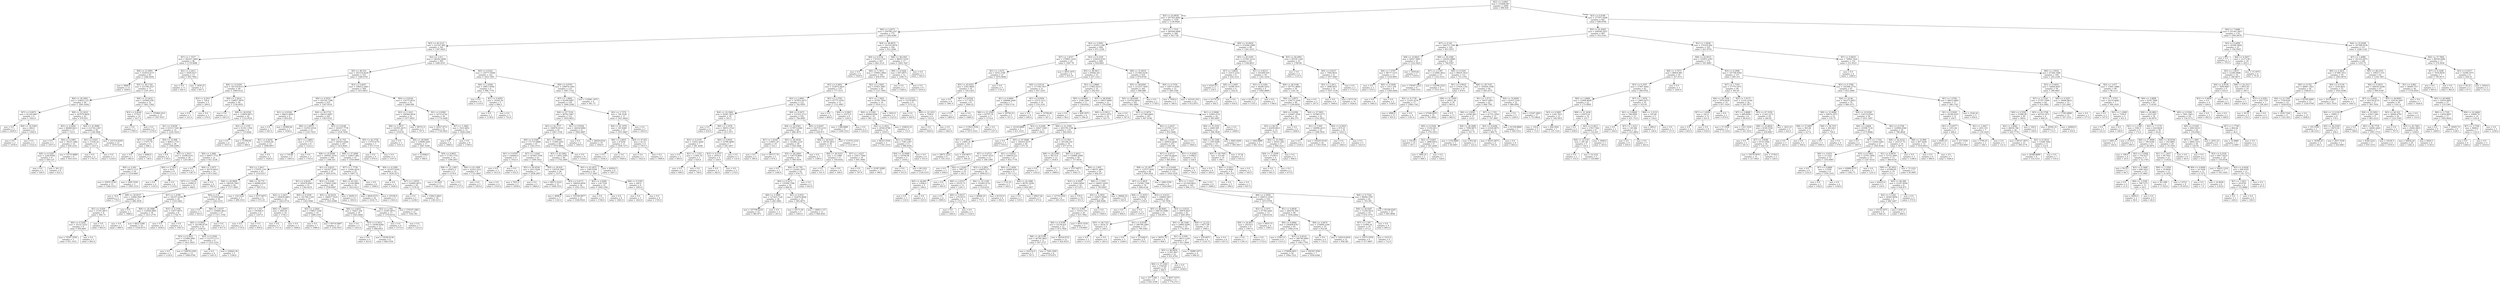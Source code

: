 digraph Tree {
node [shape=box] ;
0 [label="X[2] <= 3.0065\nmse = 332699.807\nsamples = 2000\nvalue = 996.929"] ;
1 [label="X[5] <= 43.8936\nmse = 297303.4083\nsamples = 1359\nvalue = 1136.9926"] ;
0 -> 1 [labeldistance=2.5, labelangle=45, headlabel="True"] ;
2 [label="X[6] <= 3.0273\nmse = 256789.2167\nsamples = 775\nvalue = 1282.6284"] ;
1 -> 2 ;
3 [label="X[5] <= 40.3122\nmse = 221167.462\nsamples = 591\nvalue = 1397.9425"] ;
2 -> 3 ;
4 [label="X[7] <= 1.7537\nmse = 292437.4469\nsamples = 96\nvalue = 1178.9688"] ;
3 -> 4 ;
5 [label="X[8] <= 21.0891\nmse = 252010.4157\nsamples = 83\nvalue = 1286.4458"] ;
4 -> 5 ;
6 [label="mse = 3888.0\nsamples = 12\nvalue = 1850.0"] ;
5 -> 6 ;
7 [label="X[5] <= 40.1742\nmse = 231196.5527\nsamples = 71\nvalue = 1191.1972"] ;
5 -> 7 ;
8 [label="X[4] <= 20.3962\nmse = 234023.122\nsamples = 49\nvalue = 1061.0204"] ;
7 -> 8 ;
9 [label="X[7] <= 0.8072\nmse = 41220.6667\nsamples = 6\nvalue = 1643.0"] ;
8 -> 9 ;
10 [label="mse = 0.0\nsamples = 2\nvalue = 1929.0"] ;
9 -> 10 ;
11 [label="X[4] <= 16.5564\nmse = 484.0\nsamples = 4\nvalue = 1500.0"] ;
9 -> 11 ;
12 [label="mse = 0.0\nsamples = 2\nvalue = 1478.0"] ;
11 -> 12 ;
13 [label="mse = 0.0\nsamples = 2\nvalue = 1522.0"] ;
11 -> 13 ;
14 [label="X[8] <= 23.2632\nmse = 207070.8026\nsamples = 43\nvalue = 979.814"] ;
8 -> 14 ;
15 [label="X[3] <= 0.2644\nmse = 88468.9412\nsamples = 17\nvalue = 722.0"] ;
14 -> 15 ;
16 [label="mse = 0.0\nsamples = 3\nvalue = 1057.0"] ;
15 -> 16 ;
17 [label="X[0] <= 0.5901\nmse = 78225.1684\nsamples = 14\nvalue = 650.2143"] ;
15 -> 17 ;
18 [label="X[0] <= 0.5245\nmse = 2240.8594\nsamples = 8\nvalue = 449.125"] ;
17 -> 18 ;
19 [label="mse = 0.0\nsamples = 2\nvalue = 526.0"] ;
18 -> 19 ;
20 [label="mse = 361.25\nsamples = 6\nvalue = 423.5"] ;
18 -> 20 ;
21 [label="mse = 53733.8889\nsamples = 6\nvalue = 918.3333"] ;
17 -> 21 ;
22 [label="X[4] <= 41.9086\nmse = 212742.2367\nsamples = 26\nvalue = 1148.3846"] ;
14 -> 22 ;
23 [label="X[1] <= 0.825\nmse = 72336.24\nsamples = 5\nvalue = 1437.6"] ;
22 -> 23 ;
24 [label="mse = 0.0\nsamples = 2\nvalue = 1767.0"] ;
23 -> 24 ;
25 [label="mse = 0.0\nsamples = 3\nvalue = 1218.0"] ;
23 -> 25 ;
26 [label="mse = 221514.8209\nsamples = 21\nvalue = 1079.5238"] ;
22 -> 26 ;
27 [label="X[8] <= 23.2632\nmse = 103092.936\nsamples = 22\nvalue = 1481.1364"] ;
7 -> 27 ;
28 [label="X[3] <= 0.4244\nmse = 5776.0\nsamples = 10\nvalue = 1617.0"] ;
27 -> 28 ;
29 [label="mse = 0.0\nsamples = 2\nvalue = 1769.0"] ;
28 -> 29 ;
30 [label="mse = 0.0\nsamples = 8\nvalue = 1579.0"] ;
28 -> 30 ;
31 [label="mse = 155989.2431\nsamples = 12\nvalue = 1367.9167"] ;
27 -> 31 ;
32 [label="X[2] <= 2.2611\nmse = 5928.0237\nsamples = 13\nvalue = 492.7692"] ;
4 -> 32 ;
33 [label="mse = 0.0\nsamples = 11\nvalue = 461.0"] ;
32 -> 33 ;
34 [label="mse = 2450.25\nsamples = 2\nvalue = 667.5"] ;
32 -> 34 ;
35 [label="X[2] <= 2.411\nmse = 196242.6096\nsamples = 495\nvalue = 1440.4101"] ;
3 -> 35 ;
36 [label="X[5] <= 40.535\nmse = 203316.9229\nsamples = 353\nvalue = 1366.0793"] ;
35 -> 36 ;
37 [label="X[4] <= 12.6293\nmse = 181318.9313\nsamples = 49\nvalue = 1069.6122"] ;
36 -> 37 ;
38 [label="X[3] <= 0.2911\nmse = 726.0\nsamples = 5\nvalue = 309.0"] ;
37 -> 38 ;
39 [label="mse = 0.0\nsamples = 3\nvalue = 331.0"] ;
38 -> 39 ;
40 [label="mse = 0.0\nsamples = 2\nvalue = 276.0"] ;
38 -> 40 ;
41 [label="X[6] <= 2.3614\nmse = 128627.9979\nsamples = 44\nvalue = 1156.0455"] ;
37 -> 41 ;
42 [label="mse = 0.0\nsamples = 2\nvalue = 1851.0"] ;
41 -> 42 ;
43 [label="X[8] <= 26.0356\nmse = 110659.8073\nsamples = 42\nvalue = 1122.9524"] ;
41 -> 43 ;
44 [label="X[1] <= 0.9258\nmse = 63315.7245\nsamples = 33\nvalue = 1229.1818"] ;
43 -> 44 ;
45 [label="X[7] <= 1.6328\nmse = 17075.76\nsamples = 5\nvalue = 886.2"] ;
44 -> 45 ;
46 [label="mse = 0.0\nsamples = 3\nvalue = 985.0"] ;
45 -> 46 ;
47 [label="mse = 6084.0\nsamples = 2\nvalue = 738.0"] ;
45 -> 47 ;
48 [label="X[4] <= 33.098\nmse = 46815.1735\nsamples = 28\nvalue = 1290.4286"] ;
44 -> 48 ;
49 [label="mse = 0.0\nsamples = 2\nvalue = 1745.0"] ;
48 -> 49 ;
50 [label="X[2] <= 2.2011\nmse = 33298.6331\nsamples = 26\nvalue = 1255.4615"] ;
48 -> 50 ;
51 [label="X[0] <= 0.582\nmse = 34672.1111\nsamples = 18\nvalue = 1319.6667"] ;
50 -> 51 ;
52 [label="mse = 33879.3156\nsamples = 15\nvalue = 1284.5333"] ;
51 -> 52 ;
53 [label="mse = 1605.5556\nsamples = 3\nvalue = 1495.3333"] ;
51 -> 53 ;
54 [label="X[6] <= 2.7262\nmse = 64.0\nsamples = 8\nvalue = 1111.0"] ;
50 -> 54 ;
55 [label="mse = 0.0\nsamples = 4\nvalue = 1103.0"] ;
54 -> 55 ;
56 [label="mse = 0.0\nsamples = 4\nvalue = 1119.0"] ;
54 -> 56 ;
57 [label="X[2] <= 2.1105\nmse = 91161.1358\nsamples = 9\nvalue = 733.4444"] ;
43 -> 57 ;
58 [label="mse = 0.0\nsamples = 4\nvalue = 1037.0"] ;
57 -> 58 ;
59 [label="mse = 31399.84\nsamples = 5\nvalue = 490.6"] ;
57 -> 59 ;
60 [label="X[3] <= 0.4457\nmse = 190412.2483\nsamples = 304\nvalue = 1413.8651"] ;
36 -> 60 ;
61 [label="X[0] <= 0.5035\nmse = 192192.7286\nsamples = 253\nvalue = 1367.0514"] ;
60 -> 61 ;
62 [label="X[1] <= 0.9104\nmse = 96833.4844\nsamples = 8\nvalue = 850.625"] ;
61 -> 62 ;
63 [label="mse = 0.0\nsamples = 3\nvalue = 541.0"] ;
62 -> 63 ;
64 [label="mse = 62900.64\nsamples = 5\nvalue = 1036.4"] ;
62 -> 64 ;
65 [label="X[4] <= 36.1732\nmse = 186313.6947\nsamples = 245\nvalue = 1383.9143"] ;
61 -> 65 ;
66 [label="X[6] <= 2.6979\nmse = 152553.9334\nsamples = 31\nvalue = 1143.7419"] ;
65 -> 66 ;
67 [label="X[1] <= 0.9258\nmse = 125493.69\nsamples = 23\nvalue = 1008.6957"] ;
66 -> 67 ;
68 [label="X[6] <= 2.3681\nmse = 50057.7732\nsamples = 21\nvalue = 921.5238"] ;
67 -> 68 ;
69 [label="mse = 0.0\nsamples = 2\nvalue = 1387.0"] ;
68 -> 69 ;
70 [label="X[6] <= 2.5071\nmse = 30119.0914\nsamples = 19\nvalue = 872.5263"] ;
68 -> 70 ;
71 [label="X[7] <= 1.5152\nmse = 25982.0\nsamples = 13\nvalue = 948.0"] ;
70 -> 71 ;
72 [label="mse = 16.0\nsamples = 2\nvalue = 770.0"] ;
71 -> 72 ;
73 [label="X[8] <= 29.6537\nmse = 23894.9587\nsamples = 11\nvalue = 980.3636"] ;
71 -> 73 ;
74 [label="X[1] <= 0.829\nmse = 27101.6875\nsamples = 8\nvalue = 940.75"] ;
73 -> 74 ;
75 [label="X[0] <= 0.5204\nmse = 35122.2222\nsamples = 6\nvalue = 956.6667"] ;
74 -> 75 ;
76 [label="mse = 70187.5556\nsamples = 3\nvalue = 951.3333"] ;
75 -> 76 ;
77 [label="mse = 0.0\nsamples = 3\nvalue = 962.0"] ;
75 -> 77 ;
78 [label="mse = 0.0\nsamples = 2\nvalue = 893.0"] ;
74 -> 78 ;
79 [label="mse = 0.0\nsamples = 3\nvalue = 1086.0"] ;
73 -> 79 ;
80 [label="mse = 0.0\nsamples = 6\nvalue = 709.0"] ;
70 -> 80 ;
81 [label="mse = 0.0\nsamples = 2\nvalue = 1924.0"] ;
67 -> 81 ;
82 [label="X[7] <= 1.6802\nmse = 27175.0\nsamples = 8\nvalue = 1532.0"] ;
66 -> 82 ;
83 [label="mse = 739.84\nsamples = 5\nvalue = 1405.4"] ;
82 -> 83 ;
84 [label="mse = 0.0\nsamples = 3\nvalue = 1743.0"] ;
82 -> 84 ;
85 [label="X[3] <= 0.4148\nmse = 181637.7778\nsamples = 214\nvalue = 1418.7056"] ;
65 -> 85 ;
86 [label="X[4] <= 41.703\nmse = 180325.4384\nsamples = 207\nvalue = 1433.8261"] ;
85 -> 86 ;
87 [label="X[8] <= 25.4568\nmse = 190545.3319\nsamples = 160\nvalue = 1398.325"] ;
86 -> 87 ;
88 [label="X[2] <= 2.2611\nmse = 175035.1101\nsamples = 63\nvalue = 1310.0317"] ;
87 -> 88 ;
89 [label="X[8] <= 20.9909\nmse = 148329.7063\nsamples = 56\nvalue = 1377.5893"] ;
88 -> 89 ;
90 [label="X[7] <= 1.4788\nmse = 105357.6109\nsamples = 26\nvalue = 1510.3462"] ;
89 -> 90 ;
91 [label="X[8] <= 20.3086\nmse = 114504.0895\nsamples = 18\nvalue = 1413.2778"] ;
90 -> 91 ;
92 [label="mse = 0.0\nsamples = 2\nvalue = 488.0"] ;
91 -> 92 ;
93 [label="mse = 8422.5586\nsamples = 16\nvalue = 1528.9375"] ;
91 -> 93 ;
94 [label="X[3] <= 0.3106\nmse = 15877.6875\nsamples = 8\nvalue = 1728.75"] ;
90 -> 94 ;
95 [label="mse = 0.0\nsamples = 6\nvalue = 1656.0"] ;
94 -> 95 ;
96 [label="mse = 0.0\nsamples = 2\nvalue = 1947.0"] ;
94 -> 96 ;
97 [label="X[0] <= 0.6\nmse = 157059.8489\nsamples = 30\nvalue = 1262.5333"] ;
89 -> 97 ;
98 [label="mse = 0.0\nsamples = 3\nvalue = 823.0"] ;
97 -> 98 ;
99 [label="X[6] <= 2.6337\nmse = 150660.3813\nsamples = 27\nvalue = 1311.3704"] ;
97 -> 99 ;
100 [label="X[0] <= 0.6652\nmse = 141596.8736\nsamples = 25\nvalue = 1350.92"] ;
99 -> 100 ;
101 [label="X[3] <= 0.2831\nmse = 133484.4961\nsamples = 16\nvalue = 1421.5625"] ;
100 -> 101 ;
102 [label="mse = 0.0\nsamples = 3\nvalue = 1129.0"] ;
101 -> 102 ;
103 [label="mse = 139978.2249\nsamples = 13\nvalue = 1489.0769"] ;
101 -> 103 ;
104 [label="X[3] <= 0.3294\nmse = 131375.1111\nsamples = 9\nvalue = 1225.3333"] ;
100 -> 104 ;
105 [label="mse = 0.0\nsamples = 4\nvalue = 1261.0"] ;
104 -> 105 ;
106 [label="mse = 234643.36\nsamples = 5\nvalue = 1196.8"] ;
104 -> 106 ;
107 [label="mse = 0.0\nsamples = 2\nvalue = 817.0"] ;
99 -> 107 ;
108 [label="X[8] <= 20.774\nmse = 60068.8163\nsamples = 7\nvalue = 769.5714"] ;
88 -> 108 ;
109 [label="mse = 150.2222\nsamples = 3\nvalue = 499.3333"] ;
108 -> 109 ;
110 [label="mse = 9157.6875\nsamples = 4\nvalue = 972.25"] ;
108 -> 110 ;
111 [label="X[1] <= 0.8225\nmse = 192267.3345\nsamples = 97\nvalue = 1455.6701"] ;
87 -> 111 ;
112 [label="X[1] <= 0.8224\nmse = 185476.6943\nsamples = 51\nvalue = 1362.8235"] ;
111 -> 112 ;
113 [label="X[2] <= 2.2611\nmse = 100439.0663\nsamples = 14\nvalue = 1625.0714"] ;
112 -> 113 ;
114 [label="X[7] <= 1.553\nmse = 191844.0\nsamples = 4\nvalue = 1297.0"] ;
113 -> 114 ;
115 [label="mse = 0.0\nsamples = 2\nvalue = 1735.0"] ;
114 -> 115 ;
116 [label="mse = 0.0\nsamples = 2\nvalue = 859.0"] ;
114 -> 116 ;
117 [label="X[6] <= 2.8403\nmse = 3603.81\nsamples = 10\nvalue = 1756.3"] ;
113 -> 117 ;
118 [label="mse = 0.0\nsamples = 7\nvalue = 1717.0"] ;
117 -> 118 ;
119 [label="mse = 0.0\nsamples = 3\nvalue = 1848.0"] ;
117 -> 119 ;
120 [label="X[0] <= 0.5256\nmse = 181784.1329\nsamples = 37\nvalue = 1263.5946"] ;
112 -> 120 ;
121 [label="X[2] <= 2.2926\nmse = 178857.5346\nsamples = 19\nvalue = 1489.2105"] ;
120 -> 121 ;
122 [label="mse = 0.0\nsamples = 7\nvalue = 1980.0"] ;
121 -> 122 ;
123 [label="mse = 60716.9097\nsamples = 12\nvalue = 1202.9167"] ;
121 -> 123 ;
124 [label="X[6] <= 2.8251\nmse = 74427.358\nsamples = 18\nvalue = 1025.4444"] ;
120 -> 124 ;
125 [label="mse = 0.0\nsamples = 5\nvalue = 1433.0"] ;
124 -> 125 ;
126 [label="X[3] <= 0.3612\nmse = 14596.8284\nsamples = 13\nvalue = 868.6923"] ;
124 -> 126 ;
127 [label="mse = 0.0\nsamples = 4\nvalue = 923.0"] ;
126 -> 127 ;
128 [label="mse = 19190.9136\nsamples = 9\nvalue = 844.5556"] ;
126 -> 128 ;
129 [label="X[3] <= 0.3292\nmse = 179642.2382\nsamples = 46\nvalue = 1558.6087"] ;
111 -> 129 ;
130 [label="X[5] <= 42.8219\nmse = 188427.7024\nsamples = 34\nvalue = 1455.0588"] ;
129 -> 130 ;
131 [label="X[2] <= 2.182\nmse = 32387.4675\nsamples = 13\nvalue = 1378.6154"] ;
130 -> 131 ;
132 [label="mse = 0.0\nsamples = 6\nvalue = 1573.0"] ;
131 -> 132 ;
133 [label="mse = 0.0\nsamples = 7\nvalue = 1212.0"] ;
131 -> 133 ;
134 [label="mse = 279167.1882\nsamples = 21\nvalue = 1502.381"] ;
130 -> 134 ;
135 [label="mse = 38291.0\nsamples = 12\nvalue = 1852.0"] ;
129 -> 135 ;
136 [label="X[8] <= 37.5848\nmse = 126637.962\nsamples = 47\nvalue = 1554.6809"] ;
86 -> 136 ;
137 [label="X[7] <= 1.7738\nmse = 15444.4416\nsamples = 25\nvalue = 1667.72"] ;
136 -> 137 ;
138 [label="X[4] <= 43.324\nmse = 12144.9806\nsamples = 19\nvalue = 1623.4211"] ;
137 -> 138 ;
139 [label="mse = 8820.9375\nsamples = 16\nvalue = 1634.75"] ;
138 -> 139 ;
140 [label="mse = 25538.0\nsamples = 3\nvalue = 1563.0"] ;
138 -> 140 ;
141 [label="mse = 0.0\nsamples = 6\nvalue = 1808.0"] ;
137 -> 141 ;
142 [label="X[0] <= 0.5289\nmse = 221973.6302\nsamples = 22\nvalue = 1426.2273"] ;
136 -> 142 ;
143 [label="mse = 0.0\nsamples = 2\nvalue = 1926.0"] ;
142 -> 143 ;
144 [label="X[7] <= 1.5979\nmse = 216695.9875\nsamples = 20\nvalue = 1376.25"] ;
142 -> 144 ;
145 [label="mse = 0.0\nsamples = 2\nvalue = 1238.0"] ;
144 -> 145 ;
146 [label="mse = 238413.6821\nsamples = 18\nvalue = 1391.6111"] ;
144 -> 146 ;
147 [label="X[5] <= 42.3758\nmse = 13755.6735\nsamples = 7\nvalue = 971.5714"] ;
85 -> 147 ;
148 [label="mse = 0.0\nsamples = 4\nvalue = 870.0"] ;
147 -> 148 ;
149 [label="mse = 0.0\nsamples = 3\nvalue = 1107.0"] ;
147 -> 149 ;
150 [label="X[0] <= 0.8149\nmse = 116775.8531\nsamples = 51\nvalue = 1646.098"] ;
60 -> 150 ;
151 [label="X[2] <= 2.1621\nmse = 198364.0434\nsamples = 22\nvalue = 1477.0455"] ;
150 -> 151 ;
152 [label="X[6] <= 2.3037\nmse = 143301.6475\nsamples = 20\nvalue = 1554.05"] ;
151 -> 152 ;
153 [label="mse = 0.0\nsamples = 3\nvalue = 1931.0"] ;
152 -> 153 ;
154 [label="X[4] <= 28.0495\nmse = 139090.2491\nsamples = 17\nvalue = 1487.5294"] ;
152 -> 154 ;
155 [label="mse = 123008.0\nsamples = 3\nvalue = 966.0"] ;
154 -> 155 ;
156 [label="X[0] <= 0.8057\nmse = 71762.7755\nsamples = 14\nvalue = 1599.2857"] ;
154 -> 156 ;
157 [label="X[8] <= 21.1365\nmse = 85451.2\nsamples = 5\nvalue = 1379.0"] ;
156 -> 157 ;
158 [label="mse = 14.2222\nsamples = 3\nvalue = 1140.3333"] ;
157 -> 158 ;
159 [label="mse = 0.0\nsamples = 2\nvalue = 1737.0"] ;
157 -> 159 ;
160 [label="X[4] <= 43.1499\nmse = 22222.2222\nsamples = 9\nvalue = 1721.6667"] ;
156 -> 160 ;
161 [label="mse = 0.0\nsamples = 5\nvalue = 1855.0"] ;
160 -> 161 ;
162 [label="mse = 0.0\nsamples = 4\nvalue = 1555.0"] ;
160 -> 162 ;
163 [label="mse = 96721.0\nsamples = 2\nvalue = 707.0"] ;
151 -> 163 ;
164 [label="X[1] <= 0.9565\nmse = 16753.6742\nsamples = 29\nvalue = 1774.3448"] ;
150 -> 164 ;
165 [label="mse = 24527.8711\nsamples = 16\nvalue = 1730.5625"] ;
164 -> 165 ;
166 [label="X[7] <= 1.2845\nmse = 1922.4852\nsamples = 13\nvalue = 1828.2308"] ;
164 -> 166 ;
167 [label="mse = 0.0\nsamples = 4\nvalue = 1894.0"] ;
166 -> 167 ;
168 [label="mse = 0.0\nsamples = 9\nvalue = 1799.0"] ;
166 -> 168 ;
169 [label="X[0] <= 0.5241\nmse = 130777.9568\nsamples = 142\nvalue = 1625.1901"] ;
35 -> 169 ;
170 [label="X[6] <= 2.4564\nmse = 29813.9506\nsamples = 9\nvalue = 996.7778"] ;
169 -> 170 ;
171 [label="mse = 0.0\nsamples = 4\nvalue = 1110.0"] ;
170 -> 171 ;
172 [label="X[1] <= 0.9203\nmse = 35205.36\nsamples = 5\nvalue = 906.2"] ;
170 -> 172 ;
173 [label="mse = 0.0\nsamples = 2\nvalue = 1136.0"] ;
172 -> 173 ;
174 [label="mse = 0.0\nsamples = 3\nvalue = 753.0"] ;
172 -> 174 ;
175 [label="X[0] <= 0.6703\nmse = 109079.1063\nsamples = 133\nvalue = 1667.7143"] ;
169 -> 175 ;
176 [label="X[7] <= 1.6802\nmse = 92200.0967\nsamples = 129\nvalue = 1690.2248"] ;
175 -> 176 ;
177 [label="X[4] <= 47.7218\nmse = 96702.5407\nsamples = 112\nvalue = 1655.0625"] ;
176 -> 177 ;
178 [label="X[5] <= 42.3737\nmse = 100676.9214\nsamples = 91\nvalue = 1607.1538"] ;
177 -> 178 ;
179 [label="X[0] <= 0.5364\nmse = 171733.8986\nsamples = 47\nvalue = 1541.8723"] ;
178 -> 179 ;
180 [label="X[1] <= 0.9791\nmse = 144400.0\nsamples = 4\nvalue = 1032.0"] ;
179 -> 180 ;
181 [label="mse = 0.0\nsamples = 2\nvalue = 1412.0"] ;
180 -> 181 ;
182 [label="mse = 0.0\nsamples = 2\nvalue = 652.0"] ;
180 -> 182 ;
183 [label="X[7] <= 1.4245\nmse = 147843.7458\nsamples = 43\nvalue = 1589.3023"] ;
179 -> 183 ;
184 [label="X[5] <= 40.4556\nmse = 2411.9184\nsamples = 7\nvalue = 1858.2857"] ;
183 -> 184 ;
185 [label="mse = 7921.0\nsamples = 2\nvalue = 1839.0"] ;
184 -> 185 ;
186 [label="mse = 0.0\nsamples = 5\nvalue = 1866.0"] ;
184 -> 186 ;
187 [label="X[4] <= 28.924\nmse = 159318.1667\nsamples = 36\nvalue = 1537.0"] ;
183 -> 187 ;
188 [label="mse = 98272.2222\nsamples = 12\nvalue = 1608.3333"] ;
187 -> 188 ;
189 [label="X[3] <= 0.4173\nmse = 186024.8056\nsamples = 24\nvalue = 1501.3333"] ;
187 -> 189 ;
190 [label="mse = 3698.0\nsamples = 3\nvalue = 1161.0"] ;
189 -> 190 ;
191 [label="mse = 193160.9977\nsamples = 21\nvalue = 1549.9524"] ;
189 -> 191 ;
192 [label="X[1] <= 0.8993\nmse = 15360.2825\nsamples = 44\nvalue = 1676.8864"] ;
178 -> 192 ;
193 [label="X[5] <= 43.5962\nmse = 13053.2583\nsamples = 38\nvalue = 1702.2895"] ;
192 -> 193 ;
194 [label="X[5] <= 43.2875\nmse = 2585.9789\nsamples = 30\nvalue = 1727.5667"] ;
193 -> 194 ;
195 [label="X[2] <= 2.8589\nmse = 124.7528\nsamples = 21\nvalue = 1695.2381"] ;
194 -> 195 ;
196 [label="mse = 0.0\nsamples = 13\nvalue = 1704.0"] ;
195 -> 196 ;
197 [label="mse = 0.0\nsamples = 8\nvalue = 1681.0"] ;
195 -> 197 ;
198 [label="X[0] <= 0.5302\nmse = 200.0\nsamples = 9\nvalue = 1803.0"] ;
194 -> 198 ;
199 [label="mse = 0.0\nsamples = 3\nvalue = 1823.0"] ;
198 -> 199 ;
200 [label="mse = 0.0\nsamples = 6\nvalue = 1793.0"] ;
198 -> 200 ;
201 [label="mse = 40924.5\nsamples = 8\nvalue = 1607.5"] ;
193 -> 201 ;
202 [label="mse = 0.0\nsamples = 6\nvalue = 1516.0"] ;
192 -> 202 ;
203 [label="X[1] <= 0.9258\nmse = 26434.6984\nsamples = 21\nvalue = 1862.6667"] ;
177 -> 203 ;
204 [label="mse = 0.0\nsamples = 2\nvalue = 1945.0"] ;
203 -> 204 ;
205 [label="mse = 28428.6316\nsamples = 19\nvalue = 1854.0"] ;
203 -> 205 ;
206 [label="X[2] <= 2.7274\nmse = 726.1038\nsamples = 17\nvalue = 1921.8824"] ;
176 -> 206 ;
207 [label="X[4] <= 41.1976\nmse = 105.9289\nsamples = 15\nvalue = 1931.0667"] ;
206 -> 207 ;
208 [label="X[6] <= 2.6935\nmse = 8.9256\nsamples = 11\nvalue = 1936.7273"] ;
207 -> 208 ;
209 [label="mse = 0.0\nsamples = 6\nvalue = 1934.0"] ;
208 -> 209 ;
210 [label="mse = 0.0\nsamples = 5\nvalue = 1940.0"] ;
208 -> 210 ;
211 [label="X[4] <= 47.051\nmse = 42.25\nsamples = 4\nvalue = 1915.5"] ;
207 -> 211 ;
212 [label="mse = 0.0\nsamples = 2\nvalue = 1922.0"] ;
211 -> 212 ;
213 [label="mse = 0.0\nsamples = 2\nvalue = 1909.0"] ;
211 -> 213 ;
214 [label="mse = 0.0\nsamples = 2\nvalue = 1853.0"] ;
206 -> 214 ;
215 [label="mse = 110061.1875\nsamples = 4\nvalue = 941.75"] ;
175 -> 215 ;
216 [label="X[4] <= 48.9675\nmse = 191310.0978\nsamples = 184\nvalue = 912.2446"] ;
2 -> 216 ;
217 [label="X[0] <= 0.5154\nmse = 174743.1725\nsamples = 167\nvalue = 862.3114"] ;
216 -> 217 ;
218 [label="mse = 0.0\nsamples = 6\nvalue = 1620.0"] ;
217 -> 218 ;
219 [label="X[6] <= 3.7613\nmse = 159063.2864\nsamples = 161\nvalue = 834.0745"] ;
217 -> 219 ;
220 [label="X[3] <= 0.3603\nmse = 152972.0425\nsamples = 135\nvalue = 777.5111"] ;
219 -> 220 ;
221 [label="X[2] <= 2.4991\nmse = 147853.5675\nsamples = 123\nvalue = 742.9593"] ;
220 -> 221 ;
222 [label="X[4] <= 16.1666\nmse = 59281.5833\nsamples = 18\nvalue = 503.5"] ;
221 -> 222 ;
223 [label="mse = 0.0\nsamples = 4\nvalue = 819.0"] ;
222 -> 223 ;
224 [label="X[6] <= 3.1078\nmse = 39653.3724\nsamples = 14\nvalue = 413.3571"] ;
222 -> 224 ;
225 [label="X[3] <= 0.2195\nmse = 12022.2449\nsamples = 7\nvalue = 581.4286"] ;
224 -> 225 ;
226 [label="mse = 0.0\nsamples = 2\nvalue = 483.0"] ;
225 -> 226 ;
227 [label="X[1] <= 1.1353\nmse = 11405.76\nsamples = 5\nvalue = 620.8"] ;
225 -> 227 ;
228 [label="mse = 0.0\nsamples = 2\nvalue = 490.0"] ;
227 -> 228 ;
229 [label="mse = 0.0\nsamples = 3\nvalue = 708.0"] ;
227 -> 229 ;
230 [label="X[0] <= 0.6505\nmse = 10788.4898\nsamples = 7\nvalue = 245.2857"] ;
224 -> 230 ;
231 [label="X[3] <= 0.2157\nmse = 2916.0\nsamples = 4\nvalue = 328.0"] ;
230 -> 231 ;
232 [label="mse = 0.0\nsamples = 2\nvalue = 382.0"] ;
231 -> 232 ;
233 [label="mse = 0.0\nsamples = 2\nvalue = 274.0"] ;
231 -> 233 ;
234 [label="mse = 0.0\nsamples = 3\nvalue = 135.0"] ;
230 -> 234 ;
235 [label="X[0] <= 0.5475\nmse = 151522.3713\nsamples = 105\nvalue = 784.0095"] ;
221 -> 235 ;
236 [label="X[4] <= 22.0363\nmse = 157873.4384\nsamples = 68\nvalue = 868.3676"] ;
235 -> 236 ;
237 [label="X[7] <= 1.6328\nmse = 118051.29\nsamples = 10\nvalue = 532.1"] ;
236 -> 237 ;
238 [label="mse = 0.0\nsamples = 5\nvalue = 390.0"] ;
237 -> 238 ;
239 [label="mse = 195717.76\nsamples = 5\nvalue = 674.2"] ;
237 -> 239 ;
240 [label="X[5] <= 40.4556\nmse = 141882.1225\nsamples = 58\nvalue = 926.3448"] ;
236 -> 240 ;
241 [label="X[5] <= 40.2664\nmse = 136770.8641\nsamples = 55\nvalue = 900.5636"] ;
240 -> 241 ;
242 [label="mse = 0.0\nsamples = 3\nvalue = 1348.0"] ;
241 -> 242 ;
243 [label="X[4] <= 47.781\nmse = 132445.1875\nsamples = 52\nvalue = 874.75"] ;
241 -> 243 ;
244 [label="X[0] <= 0.5272\nmse = 135508.7396\nsamples = 50\nvalue = 884.02"] ;
243 -> 244 ;
245 [label="X[6] <= 3.3999\nmse = 127425.7128\nsamples = 34\nvalue = 845.5882"] ;
244 -> 245 ;
246 [label="mse = 107798.4219\nsamples = 32\nvalue = 885.875"] ;
245 -> 246 ;
247 [label="mse = 0.0\nsamples = 2\nvalue = 201.0"] ;
245 -> 247 ;
248 [label="X[1] <= 0.919\nmse = 142876.9648\nsamples = 16\nvalue = 965.6875"] ;
244 -> 248 ;
249 [label="mse = 18171.04\nsamples = 5\nvalue = 1003.6"] ;
248 -> 249 ;
250 [label="mse = 198611.157\nsamples = 11\nvalue = 948.4545"] ;
248 -> 250 ;
251 [label="mse = 0.0\nsamples = 2\nvalue = 643.0"] ;
243 -> 251 ;
252 [label="mse = 0.0\nsamples = 3\nvalue = 1399.0"] ;
240 -> 252 ;
253 [label="X[0] <= 0.6247\nmse = 102735.2155\nsamples = 37\nvalue = 628.973"] ;
235 -> 253 ;
254 [label="X[8] <= 34.0325\nmse = 29726.3833\nsamples = 30\nvalue = 513.5"] ;
253 -> 254 ;
255 [label="X[8] <= 28.5233\nmse = 12.1488\nsamples = 11\nvalue = 354.8182"] ;
254 -> 255 ;
256 [label="mse = 0.0\nsamples = 5\nvalue = 351.0"] ;
255 -> 256 ;
257 [label="mse = 0.0\nsamples = 6\nvalue = 358.0"] ;
255 -> 257 ;
258 [label="X[7] <= 1.4227\nmse = 23911.7064\nsamples = 19\nvalue = 605.3684"] ;
254 -> 258 ;
259 [label="mse = 0.0\nsamples = 2\nvalue = 787.0"] ;
258 -> 259 ;
260 [label="mse = 22387.0588\nsamples = 17\nvalue = 584.0"] ;
258 -> 260 ;
261 [label="mse = 113574.1224\nsamples = 7\nvalue = 1123.8571"] ;
253 -> 261 ;
262 [label="X[2] <= 2.2783\nmse = 67773.5556\nsamples = 12\nvalue = 1131.6667"] ;
220 -> 262 ;
263 [label="mse = 0.0\nsamples = 4\nvalue = 809.0"] ;
262 -> 263 ;
264 [label="X[0] <= 0.5901\nmse = 23575.0\nsamples = 8\nvalue = 1293.0"] ;
262 -> 264 ;
265 [label="mse = 1388.8889\nsamples = 6\nvalue = 1206.3333"] ;
264 -> 265 ;
266 [label="mse = 0.0\nsamples = 2\nvalue = 1553.0"] ;
264 -> 266 ;
267 [label="X[2] <= 2.5402\nmse = 87821.9467\nsamples = 26\nvalue = 1127.7692"] ;
219 -> 267 ;
268 [label="X[7] <= 1.5625\nmse = 55781.7654\nsamples = 18\nvalue = 1019.1111"] ;
267 -> 268 ;
269 [label="X[0] <= 0.5392\nmse = 49064.8594\nsamples = 16\nvalue = 981.125"] ;
268 -> 269 ;
270 [label="X[2] <= 2.3433\nmse = 29342.6786\nsamples = 14\nvalue = 1019.5"] ;
269 -> 270 ;
271 [label="mse = 84323.5556\nsamples = 3\nvalue = 1161.3333"] ;
270 -> 271 ;
272 [label="X[1] <= 0.9769\nmse = 7365.2397\nsamples = 11\nvalue = 980.8182"] ;
270 -> 272 ;
273 [label="X[4] <= 32.9489\nmse = 10166.96\nsamples = 5\nvalue = 1038.2"] ;
272 -> 273 ;
274 [label="mse = 0.0\nsamples = 2\nvalue = 915.0"] ;
273 -> 274 ;
275 [label="mse = 80.2222\nsamples = 3\nvalue = 1120.3333"] ;
273 -> 275 ;
276 [label="mse = 0.0\nsamples = 6\nvalue = 933.0"] ;
272 -> 276 ;
277 [label="mse = 104652.25\nsamples = 2\nvalue = 712.5"] ;
269 -> 277 ;
278 [label="mse = 5625.0\nsamples = 2\nvalue = 1323.0"] ;
268 -> 278 ;
279 [label="X[3] <= 0.2212\nmse = 73576.6875\nsamples = 8\nvalue = 1372.25"] ;
267 -> 279 ;
280 [label="mse = 0.0\nsamples = 2\nvalue = 920.0"] ;
279 -> 280 ;
281 [label="X[8] <= 22.3221\nmse = 7200.0\nsamples = 6\nvalue = 1523.0"] ;
279 -> 281 ;
282 [label="mse = 0.0\nsamples = 2\nvalue = 1643.0"] ;
281 -> 282 ;
283 [label="mse = 0.0\nsamples = 4\nvalue = 1463.0"] ;
281 -> 283 ;
284 [label="X[8] <= 38.2363\nmse = 88952.5329\nsamples = 17\nvalue = 1402.7647"] ;
216 -> 284 ;
285 [label="X[0] <= 0.5426\nmse = 697.6875\nsamples = 12\nvalue = 1594.75"] ;
284 -> 285 ;
286 [label="mse = 0.0\nsamples = 3\nvalue = 1549.0"] ;
285 -> 286 ;
287 [label="mse = 0.0\nsamples = 9\nvalue = 1610.0"] ;
285 -> 287 ;
288 [label="mse = 0.0\nsamples = 5\nvalue = 942.0"] ;
284 -> 288 ;
289 [label="X[7] <= 1.7318\nmse = 285569.4489\nsamples = 584\nvalue = 943.726"] ;
1 -> 289 ;
290 [label="X[2] <= 2.0593\nmse = 253513.296\nsamples = 494\nvalue = 871.2328"] ;
289 -> 290 ;
291 [label="X[7] <= 1.6557\nmse = 276801.1424\nsamples = 25\nvalue = 1647.76"] ;
290 -> 291 ;
292 [label="X[1] <= 1.0372\nmse = 6552.2766\nsamples = 21\nvalue = 1874.9048"] ;
291 -> 292 ;
293 [label="X[5] <= 45.8352\nmse = 2302.9844\nsamples = 16\nvalue = 1913.625"] ;
292 -> 293 ;
294 [label="mse = 0.0\nsamples = 8\nvalue = 1961.0"] ;
293 -> 294 ;
295 [label="X[7] <= 0.6536\nmse = 117.1875\nsamples = 8\nvalue = 1866.25"] ;
293 -> 295 ;
296 [label="mse = 0.0\nsamples = 2\nvalue = 1885.0"] ;
295 -> 296 ;
297 [label="mse = 0.0\nsamples = 6\nvalue = 1860.0"] ;
295 -> 297 ;
298 [label="mse = 0.0\nsamples = 5\nvalue = 1751.0"] ;
292 -> 298 ;
299 [label="mse = 2655.1875\nsamples = 4\nvalue = 455.25"] ;
291 -> 299 ;
300 [label="X[3] <= 0.2329\nmse = 218416.0192\nsamples = 469\nvalue = 829.8401"] ;
290 -> 300 ;
301 [label="X[5] <= 46.9411\nmse = 95044.341\nsamples = 53\nvalue = 437.1321"] ;
300 -> 301 ;
302 [label="X[0] <= 0.6116\nmse = 117106.7937\nsamples = 21\nvalue = 657.3333"] ;
301 -> 302 ;
303 [label="X[1] <= 0.9469\nmse = 206688.2449\nsamples = 7\nvalue = 939.5714"] ;
302 -> 303 ;
304 [label="X[8] <= 21.2549\nmse = 83797.36\nsamples = 5\nvalue = 1174.8"] ;
303 -> 304 ;
305 [label="mse = 113923.5556\nsamples = 3\nvalue = 1073.3333"] ;
304 -> 305 ;
306 [label="mse = 0.0\nsamples = 2\nvalue = 1327.0"] ;
304 -> 306 ;
307 [label="mse = 29756.25\nsamples = 2\nvalue = 351.5"] ;
303 -> 307 ;
308 [label="X[1] <= 0.9504\nmse = 12572.3112\nsamples = 14\nvalue = 516.2143"] ;
302 -> 308 ;
309 [label="mse = 0.0\nsamples = 9\nvalue = 499.0"] ;
308 -> 309 ;
310 [label="mse = 33708.96\nsamples = 5\nvalue = 547.2"] ;
308 -> 310 ;
311 [label="X[2] <= 2.0868\nmse = 27862.9219\nsamples = 32\nvalue = 292.625"] ;
301 -> 311 ;
312 [label="X[0] <= 0.6681\nmse = 2106.3306\nsamples = 11\nvalue = 128.8182"] ;
311 -> 312 ;
313 [label="mse = 0.0\nsamples = 7\nvalue = 96.0"] ;
312 -> 313 ;
314 [label="mse = 609.1875\nsamples = 4\nvalue = 186.25"] ;
312 -> 314 ;
315 [label="X[5] <= 48.8548\nmse = 19937.0068\nsamples = 21\nvalue = 378.4286"] ;
311 -> 315 ;
316 [label="X[0] <= 0.5613\nmse = 14512.1875\nsamples = 16\nvalue = 325.75"] ;
315 -> 316 ;
317 [label="mse = 22330.8889\nsamples = 3\nvalue = 411.3333"] ;
316 -> 317 ;
318 [label="X[3] <= 0.2206\nmse = 10627.5385\nsamples = 13\nvalue = 306.0"] ;
316 -> 318 ;
319 [label="X[7] <= 1.2801\nmse = 12801.41\nsamples = 10\nvalue = 321.3"] ;
318 -> 319 ;
320 [label="mse = 20672.2222\nsamples = 6\nvalue = 335.3333"] ;
319 -> 320 ;
321 [label="mse = 256.6875\nsamples = 4\nvalue = 300.25"] ;
319 -> 321 ;
322 [label="mse = 0.0\nsamples = 3\nvalue = 255.0"] ;
318 -> 322 ;
323 [label="mse = 0.0\nsamples = 5\nvalue = 547.0"] ;
315 -> 323 ;
324 [label="X[8] <= 31.8019\nmse = 211982.6256\nsamples = 416\nvalue = 879.8726"] ;
300 -> 324 ;
325 [label="X[5] <= 49.8593\nmse = 213257.7839\nsamples = 393\nvalue = 896.888"] ;
324 -> 325 ;
326 [label="X[5] <= 49.6268\nmse = 210702.6834\nsamples = 391\nvalue = 892.5806"] ;
325 -> 326 ;
327 [label="X[3] <= 0.3874\nmse = 217369.0664\nsamples = 367\nvalue = 907.4196"] ;
326 -> 327 ;
328 [label="X[8] <= 21.2549\nmse = 205378.1198\nsamples = 110\nvalue = 802.6455"] ;
327 -> 328 ;
329 [label="X[5] <= 47.0948\nmse = 185435.9275\nsamples = 40\nvalue = 671.35"] ;
328 -> 329 ;
330 [label="X[7] <= 0.0721\nmse = 14167.6331\nsamples = 13\nvalue = 294.5385"] ;
329 -> 330 ;
331 [label="mse = 0.0\nsamples = 3\nvalue = 458.0"] ;
330 -> 331 ;
332 [label="X[2] <= 2.6347\nmse = 7997.25\nsamples = 10\nvalue = 245.5"] ;
330 -> 332 ;
333 [label="X[5] <= 44.881\nmse = 11094.0\nsamples = 5\nvalue = 196.0"] ;
332 -> 333 ;
334 [label="mse = 0.0\nsamples = 3\nvalue = 110.0"] ;
333 -> 334 ;
335 [label="mse = 0.0\nsamples = 2\nvalue = 325.0"] ;
333 -> 335 ;
336 [label="mse = 0.0\nsamples = 5\nvalue = 295.0"] ;
332 -> 336 ;
337 [label="X[1] <= 0.8521\nmse = 166618.321\nsamples = 27\nvalue = 852.7778"] ;
329 -> 337 ;
338 [label="X[3] <= 0.2851\nmse = 156878.571\nsamples = 18\nvalue = 1000.6111"] ;
337 -> 338 ;
339 [label="X[6] <= 2.6337\nmse = 10333.75\nsamples = 12\nvalue = 1241.5"] ;
338 -> 339 ;
340 [label="mse = 0.0\nsamples = 4\nvalue = 1099.0"] ;
339 -> 340 ;
341 [label="X[0] <= 0.6517\nmse = 270.9375\nsamples = 8\nvalue = 1312.75"] ;
339 -> 341 ;
342 [label="mse = 0.0\nsamples = 5\nvalue = 1300.0"] ;
341 -> 342 ;
343 [label="mse = 0.0\nsamples = 3\nvalue = 1334.0"] ;
341 -> 343 ;
344 [label="X[4] <= 33.1258\nmse = 101803.4722\nsamples = 6\nvalue = 518.8333"] ;
338 -> 344 ;
345 [label="mse = 46440.25\nsamples = 2\nvalue = 772.5"] ;
344 -> 345 ;
346 [label="mse = 81225.0\nsamples = 4\nvalue = 392.0"] ;
344 -> 346 ;
347 [label="X[6] <= 2.3056\nmse = 54969.6543\nsamples = 9\nvalue = 557.1111"] ;
337 -> 347 ;
348 [label="mse = 1722.25\nsamples = 2\nvalue = 304.5"] ;
347 -> 348 ;
349 [label="X[4] <= 24.1886\nmse = 46741.9184\nsamples = 7\nvalue = 629.2857"] ;
347 -> 349 ;
350 [label="mse = 0.0\nsamples = 2\nvalue = 519.0"] ;
349 -> 350 ;
351 [label="mse = 58627.44\nsamples = 5\nvalue = 673.4"] ;
349 -> 351 ;
352 [label="X[7] <= 0.1565\nmse = 201294.192\nsamples = 70\nvalue = 877.6714"] ;
328 -> 352 ;
353 [label="X[8] <= 24.5396\nmse = 38115.0\nsamples = 12\nvalue = 1458.0"] ;
352 -> 353 ;
354 [label="mse = 0.0\nsamples = 7\nvalue = 1293.0"] ;
353 -> 354 ;
355 [label="mse = 0.0\nsamples = 5\nvalue = 1689.0"] ;
353 -> 355 ;
356 [label="X[6] <= 2.4012\nmse = 150960.2048\nsamples = 58\nvalue = 757.6034"] ;
352 -> 356 ;
357 [label="mse = 3727.6875\nsamples = 4\nvalue = 1642.75"] ;
356 -> 357 ;
358 [label="X[6] <= 2.801\nmse = 99531.4801\nsamples = 54\nvalue = 692.037"] ;
356 -> 358 ;
359 [label="X[3] <= 0.3097\nmse = 15043.6094\nsamples = 16\nvalue = 473.875"] ;
358 -> 359 ;
360 [label="mse = 12719.5556\nsamples = 6\nvalue = 345.3333"] ;
359 -> 360 ;
361 [label="mse = 576.0\nsamples = 10\nvalue = 551.0"] ;
359 -> 361 ;
362 [label="X[6] <= 3.7055\nmse = 106627.6205\nsamples = 38\nvalue = 783.8947"] ;
358 -> 362 ;
363 [label="X[3] <= 0.3652\nmse = 104071.9949\nsamples = 28\nvalue = 868.9286"] ;
362 -> 363 ;
364 [label="X[1] <= 0.905\nmse = 72514.716\nsamples = 26\nvalue = 815.7692"] ;
363 -> 364 ;
365 [label="X[0] <= 0.5599\nmse = 53158.431\nsamples = 23\nvalue = 872.7826"] ;
364 -> 365 ;
366 [label="X[8] <= 28.5198\nmse = 40740.3802\nsamples = 11\nvalue = 927.2727"] ;
365 -> 366 ;
367 [label="mse = 102152.0\nsamples = 3\nvalue = 787.0"] ;
366 -> 367 ;
368 [label="mse = 7565.3594\nsamples = 8\nvalue = 979.875"] ;
366 -> 368 ;
369 [label="mse = 59324.9722\nsamples = 12\nvalue = 822.8333"] ;
365 -> 369 ;
370 [label="mse = 4933.5556\nsamples = 3\nvalue = 378.6667"] ;
364 -> 370 ;
371 [label="mse = 0.0\nsamples = 2\nvalue = 1560.0"] ;
363 -> 371 ;
372 [label="mse = 36848.16\nsamples = 10\nvalue = 545.8"] ;
362 -> 372 ;
373 [label="X[2] <= 2.4437\nmse = 215791.7121\nsamples = 257\nvalue = 952.2646"] ;
327 -> 373 ;
374 [label="X[6] <= 2.9581\nmse = 206432.4626\nsamples = 253\nvalue = 938.166"] ;
373 -> 374 ;
375 [label="X[7] <= 0.6717\nmse = 204734.8824\nsamples = 237\nvalue = 965.8565"] ;
374 -> 375 ;
376 [label="X[8] <= 25.3677\nmse = 133577.8281\nsamples = 84\nvalue = 850.2024"] ;
375 -> 376 ;
377 [label="X[7] <= 0.3819\nmse = 116385.7306\nsamples = 78\nvalue = 806.0128"] ;
376 -> 377 ;
378 [label="X[4] <= 11.8331\nmse = 10086.0\nsamples = 14\nvalue = 1150.0"] ;
377 -> 378 ;
379 [label="mse = 0.0\nsamples = 2\nvalue = 904.0"] ;
378 -> 379 ;
380 [label="mse = 0.0\nsamples = 12\nvalue = 1191.0"] ;
378 -> 380 ;
381 [label="X[3] <= 0.4313\nmse = 108092.5857\nsamples = 64\nvalue = 730.7656"] ;
377 -> 381 ;
382 [label="X[5] <= 48.4083\nmse = 206720.5986\nsamples = 21\nvalue = 530.8571"] ;
381 -> 382 ;
383 [label="X[5] <= 46.7351\nmse = 5418.75\nsamples = 8\nvalue = 240.5"] ;
382 -> 383 ;
384 [label="mse = 0.0\nsamples = 2\nvalue = 113.0"] ;
383 -> 384 ;
385 [label="mse = 0.0\nsamples = 6\nvalue = 283.0"] ;
383 -> 385 ;
386 [label="X[1] <= 0.8336\nmse = 246790.2485\nsamples = 13\nvalue = 709.5385"] ;
382 -> 386 ;
387 [label="mse = 0.0\nsamples = 5\nvalue = 1240.0"] ;
386 -> 387 ;
388 [label="mse = 115248.0\nsamples = 8\nvalue = 378.0"] ;
386 -> 388 ;
389 [label="X[3] <= 0.4523\nmse = 30876.8437\nsamples = 43\nvalue = 828.3953"] ;
381 -> 389 ;
390 [label="X[5] <= 44.3546\nmse = 24892.4298\nsamples = 33\nvalue = 774.5455"] ;
389 -> 390 ;
391 [label="mse = 36551.25\nsamples = 6\nvalue = 608.5"] ;
390 -> 391 ;
392 [label="X[1] <= 0.939\nmse = 14813.1358\nsamples = 27\nvalue = 811.4444"] ;
390 -> 392 ;
393 [label="X[5] <= 46.6656\nmse = 11361.9017\nsamples = 23\nvalue = 831.4783"] ;
392 -> 393 ;
394 [label="X[4] <= 37.1643\nmse = 5708.85\nsamples = 20\nvalue = 800.5"] ;
393 -> 394 ;
395 [label="mse = 237.1358\nsamples = 9\nvalue = 832.5556"] ;
394 -> 395 ;
396 [label="mse = 8657.1074\nsamples = 11\nvalue = 774.2727"] ;
394 -> 396 ;
397 [label="mse = 0.0\nsamples = 3\nvalue = 1038.0"] ;
393 -> 397 ;
398 [label="mse = 19080.1875\nsamples = 4\nvalue = 696.25"] ;
392 -> 398 ;
399 [label="X[8] <= 22.222\nmse = 9477.09\nsamples = 10\nvalue = 1006.1"] ;
389 -> 399 ;
400 [label="mse = 229.6875\nsamples = 4\nvalue = 1124.75"] ;
399 -> 400 ;
401 [label="mse = 0.0\nsamples = 6\nvalue = 927.0"] ;
399 -> 401 ;
402 [label="mse = 1680.5556\nsamples = 6\nvalue = 1424.6667"] ;
376 -> 402 ;
403 [label="X[1] <= 0.9349\nmse = 232426.0846\nsamples = 153\nvalue = 1029.3529"] ;
375 -> 403 ;
404 [label="X[7] <= 1.5215\nmse = 221504.8621\nsamples = 145\nvalue = 994.1172"] ;
403 -> 404 ;
405 [label="X[6] <= 2.3056\nmse = 249512.1059\nsamples = 103\nvalue = 1075.9709"] ;
404 -> 405 ;
406 [label="X[2] <= 2.1075\nmse = 47740.5444\nsamples = 13\nvalue = 1349.6154"] ;
405 -> 406 ;
407 [label="X[4] <= 24.4017\nmse = 20216.0\nsamples = 9\nvalue = 1467.0"] ;
406 -> 407 ;
408 [label="mse = 0.0\nsamples = 7\nvalue = 1391.0"] ;
407 -> 408 ;
409 [label="mse = 0.0\nsamples = 2\nvalue = 1733.0"] ;
407 -> 409 ;
410 [label="mse = 8910.75\nsamples = 4\nvalue = 1085.5"] ;
406 -> 410 ;
411 [label="X[1] <= 0.8838\nmse = 266278.358\nsamples = 90\nvalue = 1036.4444"] ;
405 -> 411 ;
412 [label="X[0] <= 0.6864\nmse = 256408.8767\nsamples = 65\nvalue = 1080.2154"] ;
411 -> 412 ;
413 [label="mse = 31827.0\nsamples = 4\nvalue = 1331.0"] ;
412 -> 413 ;
414 [label="X[3] <= 0.4514\nmse = 266740.9965\nsamples = 61\nvalue = 1063.7705"] ;
412 -> 414 ;
415 [label="mse = 274696.6451\nsamples = 54\nvalue = 1064.7222"] ;
414 -> 415 ;
416 [label="mse = 205307.9592\nsamples = 7\nvalue = 1056.4286"] ;
414 -> 416 ;
417 [label="X[6] <= 2.8479\nmse = 274006.2304\nsamples = 25\nvalue = 922.64"] ;
411 -> 417 ;
418 [label="mse = 0.0\nsamples = 4\nvalue = 735.0"] ;
417 -> 418 ;
419 [label="mse = 318214.0454\nsamples = 21\nvalue = 958.381"] ;
417 -> 419 ;
420 [label="X[0] <= 0.7324\nmse = 96094.3787\nsamples = 42\nvalue = 793.381"] ;
404 -> 420 ;
421 [label="X[8] <= 26.4287\nmse = 71259.5014\nsamples = 19\nvalue = 674.1579"] ;
420 -> 421 ;
422 [label="X[7] <= 1.597\nmse = 51994.24\nsamples = 10\nvalue = 475.4"] ;
421 -> 422 ;
423 [label="mse = 23575.5556\nsamples = 6\nvalue = 317.6667"] ;
422 -> 423 ;
424 [label="mse = 1323.0\nsamples = 4\nvalue = 712.0"] ;
422 -> 424 ;
425 [label="mse = 0.0\nsamples = 9\nvalue = 895.0"] ;
421 -> 425 ;
426 [label="mse = 95168.0265\nsamples = 23\nvalue = 891.8696"] ;
420 -> 426 ;
427 [label="mse = 0.0\nsamples = 8\nvalue = 1668.0"] ;
403 -> 427 ;
428 [label="X[1] <= 0.8282\nmse = 51984.0\nsamples = 16\nvalue = 528.0"] ;
374 -> 428 ;
429 [label="mse = 0.0\nsamples = 8\nvalue = 756.0"] ;
428 -> 429 ;
430 [label="mse = 0.0\nsamples = 8\nvalue = 300.0"] ;
428 -> 430 ;
431 [label="mse = 0.0\nsamples = 4\nvalue = 1844.0"] ;
373 -> 431 ;
432 [label="X[1] <= 0.9008\nmse = 53905.4722\nsamples = 24\nvalue = 665.6667"] ;
326 -> 432 ;
433 [label="X[4] <= 35.3192\nmse = 4449.595\nsamples = 22\nvalue = 598.3636"] ;
432 -> 433 ;
434 [label="X[4] <= 20.3368\nmse = 1305.9289\nsamples = 15\nvalue = 611.9333"] ;
433 -> 434 ;
435 [label="X[5] <= 49.7045\nmse = 523.69\nsamples = 10\nvalue = 590.1"] ;
434 -> 435 ;
436 [label="X[0] <= 0.5611\nmse = 18.9844\nsamples = 8\nvalue = 601.375"] ;
435 -> 436 ;
437 [label="mse = 0.0\nsamples = 5\nvalue = 598.0"] ;
436 -> 437 ;
438 [label="mse = 0.0\nsamples = 3\nvalue = 607.0"] ;
436 -> 438 ;
439 [label="mse = 0.0\nsamples = 2\nvalue = 545.0"] ;
435 -> 439 ;
440 [label="mse = 10.24\nsamples = 5\nvalue = 655.6"] ;
434 -> 440 ;
441 [label="mse = 9945.9184\nsamples = 7\nvalue = 569.2857"] ;
433 -> 441 ;
442 [label="mse = 0.0\nsamples = 2\nvalue = 1406.0"] ;
432 -> 442 ;
443 [label="mse = 0.0\nsamples = 2\nvalue = 1739.0"] ;
325 -> 443 ;
444 [label="X[0] <= 0.7354\nmse = 100715.9395\nsamples = 23\nvalue = 589.1304"] ;
324 -> 444 ;
445 [label="mse = 7056.0\nsamples = 2\nvalue = 340.0"] ;
444 -> 445 ;
446 [label="mse = 103161.932\nsamples = 21\nvalue = 612.8571"] ;
444 -> 446 ;
447 [label="X[8] <= 32.6934\nmse = 274346.2989\nsamples = 90\nvalue = 1341.6333"] ;
289 -> 447 ;
448 [label="X[5] <= 45.4185\nmse = 237661.4116\nsamples = 65\nvalue = 1168.8615"] ;
447 -> 448 ;
449 [label="X[7] <= 3.8652\nmse = 31672.2222\nsamples = 6\nvalue = 454.3333"] ;
448 -> 449 ;
450 [label="mse = 6320.25\nsamples = 2\nvalue = 254.5"] ;
449 -> 450 ;
451 [label="X[6] <= 2.2687\nmse = 14398.1875\nsamples = 4\nvalue = 554.25"] ;
449 -> 451 ;
452 [label="mse = 21170.25\nsamples = 2\nvalue = 492.5"] ;
451 -> 452 ;
453 [label="mse = 0.0\nsamples = 2\nvalue = 616.0"] ;
451 -> 453 ;
454 [label="X[1] <= 0.8215\nmse = 201409.029\nsamples = 59\nvalue = 1241.5254"] ;
448 -> 454 ;
455 [label="X[3] <= 0.3292\nmse = 44280.5432\nsamples = 9\nvalue = 1685.8889"] ;
454 -> 455 ;
456 [label="mse = 41412.25\nsamples = 2\nvalue = 1335.5"] ;
455 -> 456 ;
457 [label="mse = 0.0\nsamples = 7\nvalue = 1786.0"] ;
455 -> 457 ;
458 [label="X[8] <= 28.5198\nmse = 187751.8884\nsamples = 50\nvalue = 1161.54"] ;
454 -> 458 ;
459 [label="X[6] <= 2.8975\nmse = 159273.5204\nsamples = 48\nvalue = 1199.6458"] ;
458 -> 459 ;
460 [label="X[0] <= 0.6394\nmse = 120467.3594\nsamples = 16\nvalue = 892.375"] ;
459 -> 460 ;
461 [label="X[5] <= 46.55\nmse = 42459.0833\nsamples = 12\nvalue = 720.5"] ;
460 -> 461 ;
462 [label="mse = 1944.8889\nsamples = 3\nvalue = 481.3333"] ;
461 -> 462 ;
463 [label="X[4] <= 35.5982\nmse = 30541.284\nsamples = 9\nvalue = 800.2222"] ;
461 -> 463 ;
464 [label="X[4] <= 17.4269\nmse = 37249.0\nsamples = 4\nvalue = 668.0"] ;
463 -> 464 ;
465 [label="mse = 0.0\nsamples = 2\nvalue = 861.0"] ;
464 -> 465 ;
466 [label="mse = 0.0\nsamples = 2\nvalue = 475.0"] ;
464 -> 466 ;
467 [label="mse = 0.0\nsamples = 5\nvalue = 906.0"] ;
463 -> 467 ;
468 [label="mse = 0.0\nsamples = 4\nvalue = 1408.0"] ;
460 -> 468 ;
469 [label="X[4] <= 27.5851\nmse = 107865.0771\nsamples = 32\nvalue = 1353.2812"] ;
459 -> 469 ;
470 [label="X[1] <= 0.905\nmse = 149990.4215\nsamples = 22\nvalue = 1308.1818"] ;
469 -> 470 ;
471 [label="mse = 0.0\nsamples = 4\nvalue = 1329.0"] ;
470 -> 471 ;
472 [label="mse = 183203.9136\nsamples = 18\nvalue = 1303.5556"] ;
470 -> 472 ;
473 [label="X[0] <= 0.5819\nmse = 870.25\nsamples = 10\nvalue = 1452.5"] ;
469 -> 473 ;
474 [label="mse = 0.0\nsamples = 5\nvalue = 1482.0"] ;
473 -> 474 ;
475 [label="mse = 0.0\nsamples = 5\nvalue = 1423.0"] ;
473 -> 475 ;
476 [label="mse = 0.0\nsamples = 2\nvalue = 247.0"] ;
458 -> 476 ;
477 [label="X[5] <= 44.4091\nmse = 90330.1344\nsamples = 25\nvalue = 1790.84"] ;
447 -> 477 ;
478 [label="mse = 0.0\nsamples = 4\nvalue = 1125.0"] ;
477 -> 478 ;
479 [label="X[0] <= 0.6237\nmse = 7004.6032\nsamples = 21\nvalue = 1917.6667"] ;
477 -> 479 ;
480 [label="X[2] <= 2.2011\nmse = 3688.0055\nsamples = 19\nvalue = 1937.3158"] ;
479 -> 480 ;
481 [label="mse = 0.0\nsamples = 9\nvalue = 1949.0"] ;
480 -> 481 ;
482 [label="mse = 6773.76\nsamples = 10\nvalue = 1926.8"] ;
480 -> 482 ;
483 [label="mse = 0.0\nsamples = 2\nvalue = 1731.0"] ;
479 -> 483 ;
484 [label="X[3] <= 0.4188\nmse = 277971.6266\nsamples = 641\nvalue = 699.9766"] ;
0 -> 484 [labeldistance=2.5, labelangle=-45, headlabel="False"] ;
485 [label="X[5] <= 41.8365\nmse = 208540.2937\nsamples = 467\nvalue = 553.2163"] ;
484 -> 485 ;
486 [label="X[7] <= 0.191\nmse = 166372.7346\nsamples = 142\nvalue = 853.5915"] ;
485 -> 486 ;
487 [label="X[8] <= 33.8021\nmse = 92627.4961\nsamples = 16\nvalue = 1322.5625"] ;
486 -> 487 ;
488 [label="X[4] <= 7.5767\nmse = 98777.5372\nsamples = 11\nvalue = 1218.9091"] ;
487 -> 488 ;
489 [label="mse = 0.0\nsamples = 2\nvalue = 555.0"] ;
488 -> 489 ;
490 [label="X[0] <= 0.5658\nmse = 1011.358\nsamples = 9\nvalue = 1366.4444"] ;
488 -> 490 ;
491 [label="mse = 0.0\nsamples = 4\nvalue = 1402.0"] ;
490 -> 491 ;
492 [label="mse = 0.0\nsamples = 5\nvalue = 1338.0"] ;
490 -> 492 ;
493 [label="mse = 3459.44\nsamples = 5\nvalue = 1550.6"] ;
487 -> 493 ;
494 [label="X[8] <= 20.2589\nmse = 144262.6889\nsamples = 126\nvalue = 794.0397"] ;
486 -> 494 ;
495 [label="X[7] <= 2.1307\nmse = 212084.3822\nsamples = 15\nvalue = 1332.5333"] ;
494 -> 495 ;
496 [label="mse = 176307.2222\nsamples = 6\nvalue = 1058.3333"] ;
495 -> 496 ;
497 [label="mse = 152396.2222\nsamples = 9\nvalue = 1515.3333"] ;
495 -> 497 ;
498 [label="X[0] <= 0.5241\nmse = 90616.3414\nsamples = 111\nvalue = 721.2703"] ;
494 -> 498 ;
499 [label="X[1] <= 0.9919\nmse = 27024.1702\nsamples = 47\nvalue = 879.0"] ;
498 -> 499 ;
500 [label="X[2] <= 6.1739\nmse = 12163.3218\nsamples = 17\nvalue = 1008.1765"] ;
499 -> 500 ;
501 [label="mse = 3888.0\nsamples = 13\nvalue = 955.0"] ;
500 -> 501 ;
502 [label="mse = 0.0\nsamples = 4\nvalue = 1181.0"] ;
500 -> 502 ;
503 [label="X[8] <= 31.3569\nmse = 20631.36\nsamples = 30\nvalue = 805.8"] ;
499 -> 503 ;
504 [label="mse = 27268.0055\nsamples = 19\nvalue = 761.6842"] ;
503 -> 504 ;
505 [label="mse = 0.0\nsamples = 11\nvalue = 882.0"] ;
503 -> 505 ;
506 [label="X[8] <= 38.7183\nmse = 105629.3398\nsamples = 64\nvalue = 605.4375"] ;
498 -> 506 ;
507 [label="X[1] <= 1.0712\nmse = 74637.0981\nsamples = 42\nvalue = 468.7381"] ;
506 -> 507 ;
508 [label="X[6] <= 2.8593\nmse = 22546.963\nsamples = 27\nvalue = 314.0"] ;
507 -> 508 ;
509 [label="X[0] <= 0.5544\nmse = 15182.831\nsamples = 19\nvalue = 378.1053"] ;
508 -> 509 ;
510 [label="mse = 234.09\nsamples = 10\nvalue = 267.1"] ;
509 -> 510 ;
511 [label="X[2] <= 5.6263\nmse = 2888.6914\nsamples = 9\nvalue = 501.4444"] ;
509 -> 511 ;
512 [label="mse = 1892.25\nsamples = 2\nvalue = 408.5"] ;
511 -> 512 ;
513 [label="mse = 0.0\nsamples = 7\nvalue = 528.0"] ;
511 -> 513 ;
514 [label="X[4] <= 26.2608\nmse = 7096.6875\nsamples = 8\nvalue = 161.75"] ;
508 -> 514 ;
515 [label="mse = 1154.8889\nsamples = 3\nvalue = 60.6667"] ;
514 -> 515 ;
516 [label="mse = 852.64\nsamples = 5\nvalue = 222.4"] ;
514 -> 516 ;
517 [label="X[7] <= 1.703\nmse = 47722.1956\nsamples = 15\nvalue = 747.2667"] ;
507 -> 517 ;
518 [label="X[2] <= 6.0246\nmse = 21626.6875\nsamples = 12\nvalue = 806.75"] ;
517 -> 518 ;
519 [label="mse = 56101.6875\nsamples = 4\nvalue = 730.25"] ;
518 -> 519 ;
520 [label="mse = 0.0\nsamples = 8\nvalue = 845.0"] ;
518 -> 520 ;
521 [label="mse = 81338.8889\nsamples = 3\nvalue = 509.3333"] ;
517 -> 521 ;
522 [label="X[4] <= 14.8049\nmse = 61015.5145\nsamples = 22\nvalue = 866.4091"] ;
506 -> 522 ;
523 [label="mse = 0.0\nsamples = 5\nvalue = 1249.0"] ;
522 -> 523 ;
524 [label="mse = 23247.2803\nsamples = 17\nvalue = 753.8824"] ;
522 -> 524 ;
525 [label="X[1] <= 1.0938\nmse = 170318.584\nsamples = 325\nvalue = 421.9754"] ;
485 -> 525 ;
526 [label="X[8] <= 22.9515\nmse = 193933.2597\nsamples = 172\nvalue = 591.8081"] ;
525 -> 526 ;
527 [label="X[6] <= 3.7473\nmse = 88854.881\nsamples = 45\nvalue = 327.9111"] ;
526 -> 527 ;
528 [label="X[3] <= 0.3507\nmse = 27997.4042\nsamples = 42\nvalue = 260.9762"] ;
527 -> 528 ;
529 [label="X[6] <= 2.4809\nmse = 25408.8099\nsamples = 22\nvalue = 175.0909"] ;
528 -> 529 ;
530 [label="X[3] <= 0.3065\nmse = 1245.7431\nsamples = 12\nvalue = 109.5833"] ;
529 -> 530 ;
531 [label="mse = 129.6\nsamples = 5\nvalue = 73.0"] ;
530 -> 531 ;
532 [label="mse = 404.2041\nsamples = 7\nvalue = 135.7143"] ;
530 -> 532 ;
533 [label="X[8] <= 21.2436\nmse = 43075.61\nsamples = 10\nvalue = 253.7"] ;
529 -> 533 ;
534 [label="mse = 0.0\nsamples = 2\nvalue = 658.0"] ;
533 -> 534 ;
535 [label="X[3] <= 0.2613\nmse = 2763.7344\nsamples = 8\nvalue = 152.625"] ;
533 -> 535 ;
536 [label="X[4] <= 22.539\nmse = 291.44\nsamples = 5\nvalue = 134.4"] ;
535 -> 536 ;
537 [label="mse = 0.0\nsamples = 2\nvalue = 155.0"] ;
536 -> 537 ;
538 [label="mse = 14.2222\nsamples = 3\nvalue = 120.6667"] ;
536 -> 538 ;
539 [label="mse = 5408.0\nsamples = 3\nvalue = 183.0"] ;
535 -> 539 ;
540 [label="X[7] <= 1.3978\nmse = 13805.6475\nsamples = 20\nvalue = 355.45"] ;
528 -> 540 ;
541 [label="X[1] <= 0.8948\nmse = 768.9956\nsamples = 15\nvalue = 421.7333"] ;
540 -> 541 ;
542 [label="mse = 0.0\nsamples = 2\nvalue = 356.0"] ;
541 -> 542 ;
543 [label="X[7] <= 1.2213\nmse = 120.284\nsamples = 13\nvalue = 431.8462"] ;
541 -> 543 ;
544 [label="mse = 0.0\nsamples = 6\nvalue = 420.0"] ;
543 -> 544 ;
545 [label="mse = 0.0\nsamples = 7\nvalue = 442.0"] ;
543 -> 545 ;
546 [label="X[6] <= 3.2153\nmse = 193.84\nsamples = 5\nvalue = 156.6"] ;
540 -> 546 ;
547 [label="mse = 484.0\nsamples = 2\nvalue = 156.0"] ;
546 -> 547 ;
548 [label="mse = 0.0\nsamples = 3\nvalue = 157.0"] ;
546 -> 548 ;
549 [label="mse = 0.0\nsamples = 3\nvalue = 1265.0"] ;
527 -> 549 ;
550 [label="X[3] <= 0.2906\nmse = 197746.0583\nsamples = 127\nvalue = 685.315"] ;
526 -> 550 ;
551 [label="X[7] <= 1.7193\nmse = 57779.1975\nsamples = 40\nvalue = 363.45"] ;
550 -> 551 ;
552 [label="X[4] <= 29.3704\nmse = 7976.6939\nsamples = 14\nvalue = 657.1429"] ;
551 -> 552 ;
553 [label="X[7] <= 1.4504\nmse = 162.0\nsamples = 12\nvalue = 621.0"] ;
552 -> 553 ;
554 [label="mse = 0.0\nsamples = 4\nvalue = 603.0"] ;
553 -> 554 ;
555 [label="mse = 0.0\nsamples = 8\nvalue = 630.0"] ;
553 -> 555 ;
556 [label="mse = 0.0\nsamples = 2\nvalue = 874.0"] ;
552 -> 556 ;
557 [label="X[2] <= 3.9175\nmse = 13141.6746\nsamples = 26\nvalue = 205.3077"] ;
551 -> 557 ;
558 [label="X[7] <= 2.8088\nmse = 889.8056\nsamples = 6\nvalue = 86.8333"] ;
557 -> 558 ;
559 [label="mse = 37.5556\nsamples = 3\nvalue = 72.3333"] ;
558 -> 559 ;
560 [label="mse = 1321.5556\nsamples = 3\nvalue = 101.3333"] ;
558 -> 560 ;
561 [label="X[5] <= 47.3359\nmse = 11343.1275\nsamples = 20\nvalue = 240.85"] ;
557 -> 561 ;
562 [label="X[8] <= 25.6854\nmse = 8149.5556\nsamples = 18\nvalue = 220.6667"] ;
561 -> 562 ;
563 [label="mse = 0.0\nsamples = 2\nvalue = 241.0"] ;
562 -> 563 ;
564 [label="X[7] <= 2.8288\nmse = 9110.1094\nsamples = 16\nvalue = 218.125"] ;
562 -> 564 ;
565 [label="mse = 10579.5976\nsamples = 13\nvalue = 217.6923"] ;
564 -> 565 ;
566 [label="mse = 2738.0\nsamples = 3\nvalue = 220.0"] ;
564 -> 566 ;
567 [label="mse = 3422.25\nsamples = 2\nvalue = 422.5"] ;
561 -> 567 ;
568 [label="X[3] <= 0.3768\nmse = 192568.5774\nsamples = 87\nvalue = 833.2989"] ;
550 -> 568 ;
569 [label="X[4] <= 14.06\nmse = 162273.9053\nsamples = 70\nvalue = 946.2571"] ;
568 -> 569 ;
570 [label="X[8] <= 31.6084\nmse = 94974.1875\nsamples = 12\nvalue = 535.75"] ;
569 -> 570 ;
571 [label="X[8] <= 27.6497\nmse = 365.04\nsamples = 5\nvalue = 227.4"] ;
570 -> 571 ;
572 [label="mse = 0.0\nsamples = 3\nvalue = 243.0"] ;
571 -> 572 ;
573 [label="mse = 0.0\nsamples = 2\nvalue = 204.0"] ;
571 -> 573 ;
574 [label="X[8] <= 38.7251\nmse = 46128.0\nsamples = 7\nvalue = 756.0"] ;
570 -> 574 ;
575 [label="mse = 0.0\nsamples = 3\nvalue = 1004.0"] ;
574 -> 575 ;
576 [label="mse = 0.0\nsamples = 4\nvalue = 570.0"] ;
574 -> 576 ;
577 [label="X[4] <= 23.9169\nmse = 134119.0502\nsamples = 58\nvalue = 1031.1897"] ;
569 -> 577 ;
578 [label="X[6] <= 2.4404\nmse = 25508.7134\nsamples = 29\nvalue = 1275.8966"] ;
577 -> 578 ;
579 [label="mse = 0.0\nsamples = 2\nvalue = 1007.0"] ;
578 -> 579 ;
580 [label="X[7] <= 1.7161\nmse = 21645.5583\nsamples = 27\nvalue = 1295.8148"] ;
578 -> 580 ;
581 [label="X[6] <= 3.0251\nmse = 15.2222\nsamples = 12\nvalue = 1355.6667"] ;
580 -> 581 ;
582 [label="mse = 0.0\nsamples = 6\nvalue = 1352.0"] ;
581 -> 582 ;
583 [label="X[7] <= 0.0846\nmse = 3.5556\nsamples = 6\nvalue = 1359.3333"] ;
581 -> 583 ;
584 [label="mse = 0.0\nsamples = 2\nvalue = 1362.0"] ;
583 -> 584 ;
585 [label="mse = 0.0\nsamples = 4\nvalue = 1358.0"] ;
583 -> 585 ;
586 [label="X[3] <= 0.3063\nmse = 33791.3956\nsamples = 15\nvalue = 1247.9333"] ;
580 -> 586 ;
587 [label="mse = 62888.4375\nsamples = 8\nvalue = 1262.75"] ;
586 -> 587 ;
588 [label="mse = 0.0\nsamples = 7\nvalue = 1231.0"] ;
586 -> 588 ;
589 [label="X[2] <= 6.2796\nmse = 122966.4566\nsamples = 29\nvalue = 786.4828"] ;
577 -> 589 ;
590 [label="X[8] <= 42.4122\nmse = 142127.75\nsamples = 16\nvalue = 597.0"] ;
589 -> 590 ;
591 [label="X[1] <= 0.9979\nmse = 75722.3905\nsamples = 13\nvalue = 460.6154"] ;
590 -> 591 ;
592 [label="X[8] <= 30.3452\nmse = 43588.69\nsamples = 10\nvalue = 573.1"] ;
591 -> 592 ;
593 [label="mse = 46225.0\nsamples = 2\nvalue = 310.0"] ;
592 -> 593 ;
594 [label="X[5] <= 46.568\nmse = 21297.8594\nsamples = 8\nvalue = 638.875"] ;
592 -> 594 ;
595 [label="X[2] <= 3.1242\nmse = 26583.8056\nsamples = 6\nvalue = 660.1667"] ;
594 -> 595 ;
596 [label="mse = 35154.1875\nsamples = 4\nvalue = 646.25"] ;
595 -> 596 ;
597 [label="mse = 8281.0\nsamples = 2\nvalue = 688.0"] ;
595 -> 597 ;
598 [label="mse = 0.0\nsamples = 2\nvalue = 575.0"] ;
594 -> 598 ;
599 [label="mse = 72.2222\nsamples = 3\nvalue = 85.6667"] ;
591 -> 599 ;
600 [label="mse = 0.0\nsamples = 3\nvalue = 1188.0"] ;
590 -> 600 ;
601 [label="X[8] <= 33.888\nmse = 807.4438\nsamples = 13\nvalue = 1019.6923"] ;
589 -> 601 ;
602 [label="mse = 0.0\nsamples = 6\nvalue = 989.0"] ;
601 -> 602 ;
603 [label="mse = 0.0\nsamples = 7\nvalue = 1046.0"] ;
601 -> 603 ;
604 [label="X[1] <= 1.0781\nmse = 48433.0865\nsamples = 17\nvalue = 368.1765"] ;
568 -> 604 ;
605 [label="X[1] <= 0.9265\nmse = 20186.9167\nsamples = 12\nvalue = 250.5"] ;
604 -> 605 ;
606 [label="X[1] <= 0.8577\nmse = 3351.04\nsamples = 5\nvalue = 406.4"] ;
605 -> 606 ;
607 [label="mse = 6006.25\nsamples = 2\nvalue = 371.5"] ;
606 -> 607 ;
608 [label="mse = 227.5556\nsamples = 3\nvalue = 429.6667"] ;
606 -> 608 ;
609 [label="X[1] <= 1.0417\nmse = 2451.551\nsamples = 7\nvalue = 139.1429"] ;
605 -> 609 ;
610 [label="mse = 5700.25\nsamples = 2\nvalue = 184.5"] ;
609 -> 610 ;
611 [label="mse = 0.0\nsamples = 5\nvalue = 121.0"] ;
609 -> 611 ;
612 [label="mse = 3226.24\nsamples = 5\nvalue = 650.6"] ;
604 -> 612 ;
613 [label="X[7] <= 0.9019\nmse = 74894.7424\nsamples = 153\nvalue = 231.0523"] ;
525 -> 613 ;
614 [label="mse = 0.0\nsamples = 4\nvalue = 1268.0"] ;
613 -> 614 ;
615 [label="X[6] <= 2.9552\nmse = 47264.3566\nsamples = 149\nvalue = 203.2148"] ;
613 -> 615 ;
616 [label="X[3] <= 0.4051\nmse = 54444.8567\nsamples = 59\nvalue = 366.4407"] ;
615 -> 616 ;
617 [label="X[7] <= 2.7224\nmse = 57197.1999\nsamples = 44\nvalue = 414.5682"] ;
616 -> 617 ;
618 [label="X[0] <= 0.5592\nmse = 51986.99\nsamples = 40\nvalue = 389.6"] ;
617 -> 618 ;
619 [label="X[2] <= 3.8941\nmse = 48030.784\nsamples = 36\nvalue = 420.7778"] ;
618 -> 619 ;
620 [label="mse = 60147.3875\nsamples = 23\nvalue = 369.2174"] ;
619 -> 620 ;
621 [label="X[3] <= 0.3014\nmse = 13568.7692\nsamples = 13\nvalue = 512.0"] ;
619 -> 621 ;
622 [label="mse = 29388.8889\nsamples = 6\nvalue = 514.3333"] ;
621 -> 622 ;
623 [label="mse = 0.0\nsamples = 7\nvalue = 510.0"] ;
621 -> 623 ;
624 [label="mse = 108.0\nsamples = 4\nvalue = 109.0"] ;
618 -> 624 ;
625 [label="X[5] <= 43.5708\nmse = 40724.1875\nsamples = 4\nvalue = 664.25"] ;
617 -> 625 ;
626 [label="mse = 28392.25\nsamples = 2\nvalue = 712.5"] ;
625 -> 626 ;
627 [label="mse = 48400.0\nsamples = 2\nvalue = 616.0"] ;
625 -> 627 ;
628 [label="X[0] <= 0.5287\nmse = 19646.8622\nsamples = 15\nvalue = 225.2667"] ;
616 -> 628 ;
629 [label="mse = 17363.8889\nsamples = 12\nvalue = 187.3333"] ;
628 -> 629 ;
630 [label="mse = 0.0\nsamples = 3\nvalue = 377.0"] ;
628 -> 630 ;
631 [label="X[2] <= 3.677\nmse = 13641.5888\nsamples = 90\nvalue = 96.2111"] ;
615 -> 631 ;
632 [label="X[7] <= 1.5753\nmse = 24110.4082\nsamples = 7\nvalue = 364.1429"] ;
631 -> 632 ;
633 [label="mse = 0.0\nsamples = 2\nvalue = 147.0"] ;
632 -> 633 ;
634 [label="X[1] <= 1.2089\nmse = 7350.0\nsamples = 5\nvalue = 451.0"] ;
632 -> 634 ;
635 [label="mse = 0.0\nsamples = 3\nvalue = 521.0"] ;
634 -> 635 ;
636 [label="mse = 0.0\nsamples = 2\nvalue = 346.0"] ;
634 -> 636 ;
637 [label="X[6] <= 3.4898\nmse = 6193.7068\nsamples = 83\nvalue = 73.6145"] ;
631 -> 637 ;
638 [label="X[8] <= 26.0801\nmse = 2215.047\nsamples = 54\nvalue = 40.9074"] ;
637 -> 638 ;
639 [label="X[1] <= 1.1385\nmse = 3582.5\nsamples = 4\nvalue = 172.0"] ;
638 -> 639 ;
640 [label="mse = 3481.0\nsamples = 2\nvalue = 144.0"] ;
639 -> 640 ;
641 [label="mse = 2116.0\nsamples = 2\nvalue = 200.0"] ;
639 -> 641 ;
642 [label="X[2] <= 7.1176\nmse = 620.8436\nsamples = 50\nvalue = 30.42"] ;
638 -> 642 ;
643 [label="X[8] <= 27.9069\nmse = 790.6168\nsamples = 21\nvalue = 46.0476"] ;
642 -> 643 ;
644 [label="mse = 108.0\nsamples = 4\nvalue = 20.0"] ;
643 -> 644 ;
645 [label="X[2] <= 5.4508\nmse = 754.0277\nsamples = 17\nvalue = 52.1765"] ;
643 -> 645 ;
646 [label="mse = 56.25\nsamples = 2\nvalue = 84.5"] ;
645 -> 646 ;
647 [label="X[3] <= 0.3606\nmse = 689.1822\nsamples = 15\nvalue = 47.8667"] ;
645 -> 647 ;
648 [label="mse = 0.0\nsamples = 4\nvalue = 31.0"] ;
647 -> 648 ;
649 [label="X[6] <= 3.2168\nmse = 798.7273\nsamples = 11\nvalue = 54.0"] ;
647 -> 649 ;
650 [label="mse = 2809.0\nsamples = 2\nvalue = 90.0"] ;
649 -> 650 ;
651 [label="mse = 0.0\nsamples = 9\nvalue = 46.0"] ;
649 -> 651 ;
652 [label="X[4] <= 39.8356\nmse = 192.9893\nsamples = 29\nvalue = 19.1034"] ;
642 -> 652 ;
653 [label="X[1] <= 1.1637\nmse = 99.7051\nsamples = 23\nvalue = 13.6522"] ;
652 -> 653 ;
654 [label="X[6] <= 3.1954\nmse = 35.8056\nsamples = 12\nvalue = 21.8333"] ;
653 -> 654 ;
655 [label="mse = 36.1389\nsamples = 6\nvalue = 17.8333"] ;
654 -> 655 ;
656 [label="mse = 3.4722\nsamples = 6\nvalue = 25.8333"] ;
654 -> 656 ;
657 [label="X[0] <= 0.6094\nmse = 16.7438\nsamples = 11\nvalue = 4.7273"] ;
653 -> 657 ;
658 [label="mse = 0.0\nsamples = 5\nvalue = 7.0"] ;
657 -> 658 ;
659 [label="mse = 22.8056\nsamples = 6\nvalue = 2.8333"] ;
657 -> 659 ;
660 [label="mse = 0.0\nsamples = 6\nvalue = 40.0"] ;
652 -> 660 ;
661 [label="X[0] <= 0.5584\nmse = 7901.1463\nsamples = 29\nvalue = 134.5172"] ;
637 -> 661 ;
662 [label="X[0] <= 0.5245\nmse = 6943.6233\nsamples = 24\nvalue = 154.9583"] ;
661 -> 662 ;
663 [label="X[7] <= 1.3807\nmse = 6802.1475\nsamples = 20\nvalue = 142.05"] ;
662 -> 663 ;
664 [label="mse = 0.0\nsamples = 2\nvalue = 70.0"] ;
663 -> 664 ;
665 [label="X[3] <= 0.2539\nmse = 6917.0525\nsamples = 18\nvalue = 150.0556"] ;
663 -> 665 ;
666 [label="mse = 16422.1224\nsamples = 7\nvalue = 163.1429"] ;
665 -> 666 ;
667 [label="X[2] <= 4.6428\nmse = 690.0165\nsamples = 11\nvalue = 141.7273"] ;
665 -> 667 ;
668 [label="X[7] <= 1.5411\nmse = 29.8765\nsamples = 9\nvalue = 153.8889"] ;
667 -> 668 ;
669 [label="mse = 0.0\nsamples = 5\nvalue = 149.0"] ;
668 -> 669 ;
670 [label="mse = 0.0\nsamples = 4\nvalue = 160.0"] ;
668 -> 670 ;
671 [label="mse = 0.0\nsamples = 2\nvalue = 87.0"] ;
667 -> 671 ;
672 [label="mse = 2652.25\nsamples = 4\nvalue = 219.5"] ;
662 -> 672 ;
673 [label="X[7] <= 1.7746\nmse = 864.64\nsamples = 5\nvalue = 36.4"] ;
661 -> 673 ;
674 [label="mse = 32.8889\nsamples = 3\nvalue = 12.6667"] ;
673 -> 674 ;
675 [label="mse = 0.0\nsamples = 2\nvalue = 72.0"] ;
673 -> 675 ;
676 [label="X[4] <= 7.0486\nmse = 251361.0457\nsamples = 174\nvalue = 1093.8678"] ;
484 -> 676 ;
677 [label="X[3] <= 0.4499\nmse = 45598.3894\nsamples = 23\nvalue = 356.9565"] ;
676 -> 677 ;
678 [label="mse = 0.0\nsamples = 3\nvalue = 782.0"] ;
677 -> 678 ;
679 [label="X[4] <= 6.5657\nmse = 21273.96\nsamples = 20\nvalue = 293.2"] ;
677 -> 679 ;
680 [label="X[2] <= 3.4037\nmse = 12284.0898\nsamples = 16\nvalue = 346.6875"] ;
679 -> 680 ;
681 [label="X[4] <= 4.8158\nmse = 7690.6667\nsamples = 6\nvalue = 432.0"] ;
680 -> 681 ;
682 [label="X[3] <= 0.4828\nmse = 4.0\nsamples = 4\nvalue = 494.0"] ;
681 -> 682 ;
683 [label="mse = 0.0\nsamples = 2\nvalue = 492.0"] ;
682 -> 683 ;
684 [label="mse = 0.0\nsamples = 2\nvalue = 496.0"] ;
682 -> 684 ;
685 [label="mse = 0.0\nsamples = 2\nvalue = 308.0"] ;
681 -> 685 ;
686 [label="X[8] <= 24.3211\nmse = 8053.05\nsamples = 10\nvalue = 295.5"] ;
680 -> 686 ;
687 [label="mse = 0.0\nsamples = 3\nvalue = 429.0"] ;
686 -> 687 ;
688 [label="X[3] <= 0.4561\nmse = 592.7755\nsamples = 7\nvalue = 238.2857"] ;
686 -> 688 ;
689 [label="mse = 30.25\nsamples = 2\nvalue = 276.5"] ;
688 -> 689 ;
690 [label="mse = 0.0\nsamples = 5\nvalue = 223.0"] ;
688 -> 690 ;
691 [label="mse = 15.1875\nsamples = 4\nvalue = 79.25"] ;
679 -> 691 ;
692 [label="X[4] <= 25.6569\nmse = 187389.0536\nsamples = 151\nvalue = 1206.1126"] ;
676 -> 692 ;
693 [label="X[7] <= 1.4088\nmse = 161332.0875\nsamples = 140\nvalue = 1255.75"] ;
692 -> 693 ;
694 [label="X[6] <= 2.3614\nmse = 47388.7412\nsamples = 59\nvalue = 1463.0678"] ;
693 -> 694 ;
695 [label="X[0] <= 0.702\nmse = 48667.1821\nsamples = 36\nvalue = 1360.6111"] ;
694 -> 695 ;
696 [label="X[4] <= 21.5381\nmse = 7729.6181\nsamples = 23\nvalue = 1436.6522"] ;
695 -> 696 ;
697 [label="mse = 1934.7344\nsamples = 8\nvalue = 1321.625"] ;
696 -> 697 ;
698 [label="mse = 0.0\nsamples = 15\nvalue = 1498.0"] ;
696 -> 698 ;
699 [label="mse = 92765.6095\nsamples = 13\nvalue = 1226.0769"] ;
695 -> 699 ;
700 [label="X[0] <= 0.5139\nmse = 3239.4631\nsamples = 23\nvalue = 1623.4348"] ;
694 -> 700 ;
701 [label="mse = 3515.8005\nsamples = 21\nvalue = 1621.7619"] ;
700 -> 701 ;
702 [label="mse = 0.0\nsamples = 2\nvalue = 1641.0"] ;
700 -> 702 ;
703 [label="X[5] <= 48.2333\nmse = 190217.155\nsamples = 81\nvalue = 1104.7407"] ;
693 -> 703 ;
704 [label="X[0] <= 0.5833\nmse = 208183.4396\nsamples = 47\nvalue = 906.9149"] ;
703 -> 704 ;
705 [label="X[7] <= 2.4582\nmse = 163136.9135\nsamples = 17\nvalue = 563.7059"] ;
704 -> 705 ;
706 [label="X[4] <= 13.2129\nmse = 19001.5\nsamples = 8\nvalue = 179.5"] ;
705 -> 706 ;
707 [label="mse = 355.5556\nsamples = 3\nvalue = 48.3333"] ;
706 -> 707 ;
708 [label="X[5] <= 44.5259\nmse = 13672.56\nsamples = 5\nvalue = 258.2"] ;
706 -> 708 ;
709 [label="mse = 18360.25\nsamples = 2\nvalue = 341.5"] ;
708 -> 709 ;
710 [label="mse = 2837.5556\nsamples = 3\nvalue = 202.6667"] ;
708 -> 710 ;
711 [label="X[8] <= 25.2852\nmse = 43411.284\nsamples = 9\nvalue = 905.2222"] ;
705 -> 711 ;
712 [label="mse = 0.0\nsamples = 2\nvalue = 568.0"] ;
711 -> 712 ;
713 [label="X[5] <= 46.7759\nmse = 14040.2449\nsamples = 7\nvalue = 1001.5714"] ;
711 -> 713 ;
714 [label="mse = 4544.2222\nsamples = 3\nvalue = 910.3333"] ;
713 -> 714 ;
715 [label="mse = 10236.5\nsamples = 4\nvalue = 1070.0"] ;
713 -> 715 ;
716 [label="X[5] <= 46.8693\nmse = 129136.3067\nsamples = 30\nvalue = 1101.4"] ;
704 -> 716 ;
717 [label="X[5] <= 44.322\nmse = 38944.4793\nsamples = 26\nvalue = 1222.5385"] ;
716 -> 717 ;
718 [label="mse = 0.0\nsamples = 2\nvalue = 797.0"] ;
717 -> 718 ;
719 [label="X[5] <= 45.7463\nmse = 25842.0833\nsamples = 24\nvalue = 1258.0"] ;
717 -> 719 ;
720 [label="mse = 26634.24\nsamples = 20\nvalue = 1282.4"] ;
719 -> 720 ;
721 [label="mse = 4020.5\nsamples = 4\nvalue = 1136.0"] ;
719 -> 721 ;
722 [label="mse = 0.0\nsamples = 4\nvalue = 314.0"] ;
716 -> 722 ;
723 [label="X[1] <= 0.883\nmse = 36499.7517\nsamples = 34\nvalue = 1378.2059"] ;
703 -> 723 ;
724 [label="mse = 0.0\nsamples = 7\nvalue = 1626.0"] ;
723 -> 724 ;
725 [label="X[5] <= 49.6669\nmse = 25916.4801\nsamples = 27\nvalue = 1313.963"] ;
723 -> 725 ;
726 [label="X[6] <= 2.7181\nmse = 13654.8097\nsamples = 17\nvalue = 1402.8824"] ;
725 -> 726 ;
727 [label="mse = 0.0\nsamples = 9\nvalue = 1469.0"] ;
726 -> 727 ;
728 [label="mse = 18565.75\nsamples = 8\nvalue = 1328.5"] ;
726 -> 728 ;
729 [label="X[8] <= 42.4664\nmse = 10469.76\nsamples = 10\nvalue = 1162.8"] ;
725 -> 729 ;
730 [label="X[7] <= 3.7166\nmse = 9408.0\nsamples = 7\nvalue = 1122.0"] ;
729 -> 730 ;
731 [label="mse = 0.0\nsamples = 4\nvalue = 1206.0"] ;
730 -> 731 ;
732 [label="mse = 0.0\nsamples = 3\nvalue = 1010.0"] ;
730 -> 732 ;
733 [label="mse = 0.0\nsamples = 3\nvalue = 1258.0"] ;
729 -> 733 ;
734 [label="X[4] <= 37.7804\nmse = 88558.0496\nsamples = 11\nvalue = 574.3636"] ;
692 -> 734 ;
735 [label="X[7] <= 0.3208\nmse = 7934.6939\nsamples = 7\nvalue = 785.8571"] ;
734 -> 735 ;
736 [label="mse = 0.0\nsamples = 3\nvalue = 683.0"] ;
735 -> 736 ;
737 [label="mse = 0.0\nsamples = 4\nvalue = 863.0"] ;
735 -> 737 ;
738 [label="X[3] <= 0.4517\nmse = 14388.1875\nsamples = 4\nvalue = 204.25"] ;
734 -> 738 ;
739 [label="mse = 56.25\nsamples = 2\nvalue = 97.5"] ;
738 -> 739 ;
740 [label="mse = 5929.0\nsamples = 2\nvalue = 311.0"] ;
738 -> 740 ;
}